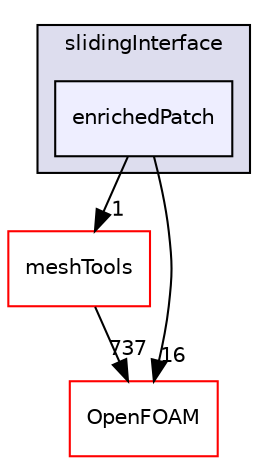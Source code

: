 digraph "src/dynamicMesh/slidingInterface/enrichedPatch" {
  bgcolor=transparent;
  compound=true
  node [ fontsize="10", fontname="Helvetica"];
  edge [ labelfontsize="10", labelfontname="Helvetica"];
  subgraph clusterdir_1d2f54cf14ad69ed11cf68cc98710746 {
    graph [ bgcolor="#ddddee", pencolor="black", label="slidingInterface" fontname="Helvetica", fontsize="10", URL="dir_1d2f54cf14ad69ed11cf68cc98710746.html"]
  dir_b32e6e72b9a64d0bdeec1bd6eeeaf2e1 [shape=box, label="enrichedPatch", style="filled", fillcolor="#eeeeff", pencolor="black", URL="dir_b32e6e72b9a64d0bdeec1bd6eeeaf2e1.html"];
  }
  dir_ae30ad0bef50cf391b24c614251bb9fd [shape=box label="meshTools" color="red" URL="dir_ae30ad0bef50cf391b24c614251bb9fd.html"];
  dir_c5473ff19b20e6ec4dfe5c310b3778a8 [shape=box label="OpenFOAM" color="red" URL="dir_c5473ff19b20e6ec4dfe5c310b3778a8.html"];
  dir_ae30ad0bef50cf391b24c614251bb9fd->dir_c5473ff19b20e6ec4dfe5c310b3778a8 [headlabel="737", labeldistance=1.5 headhref="dir_001750_001896.html"];
  dir_b32e6e72b9a64d0bdeec1bd6eeeaf2e1->dir_ae30ad0bef50cf391b24c614251bb9fd [headlabel="1", labeldistance=1.5 headhref="dir_000858_001750.html"];
  dir_b32e6e72b9a64d0bdeec1bd6eeeaf2e1->dir_c5473ff19b20e6ec4dfe5c310b3778a8 [headlabel="16", labeldistance=1.5 headhref="dir_000858_001896.html"];
}

